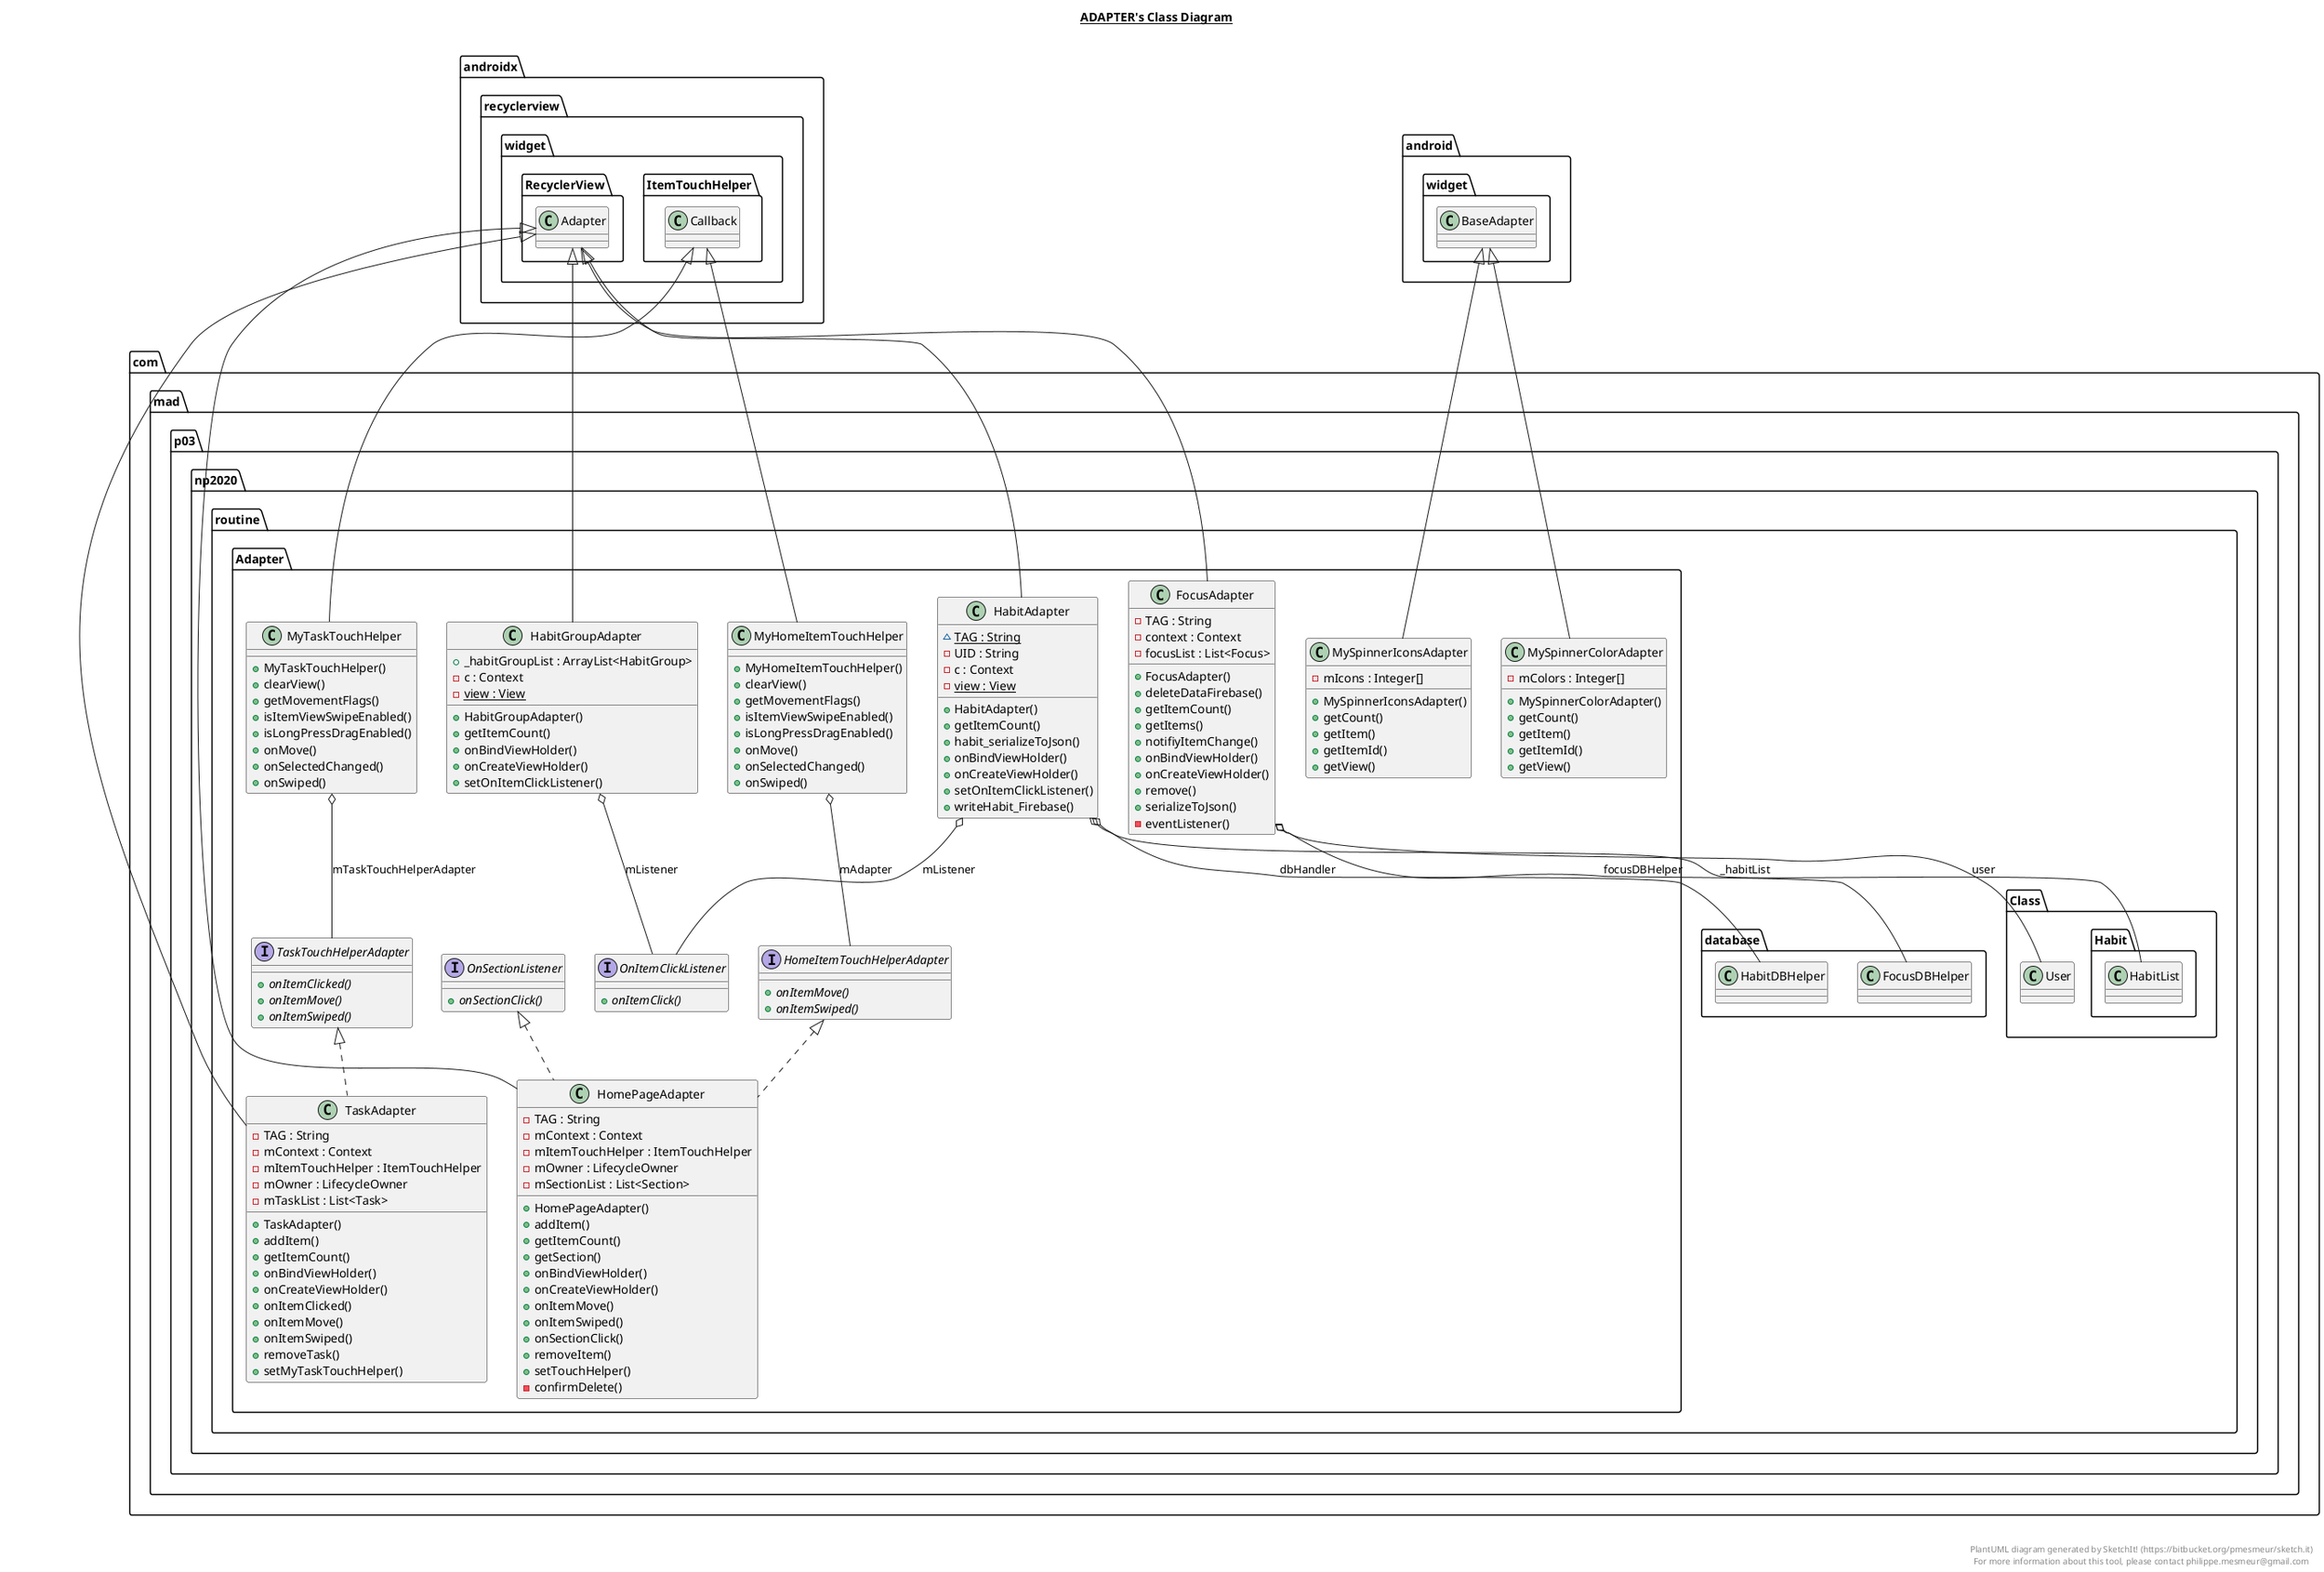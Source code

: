 @startuml

title __ADAPTER's Class Diagram__\n

  namespace com.mad.p03.np2020.routine {
    namespace Adapter {
      class com.mad.p03.np2020.routine.Adapter.FocusAdapter {
          - TAG : String
          - context : Context
          - focusList : List<Focus>
          + FocusAdapter()
          + deleteDataFirebase()
          + getItemCount()
          + getItems()
          + notifiyItemChange()
          + onBindViewHolder()
          + onCreateViewHolder()
          + remove()
          + serializeToJson()
          - eventListener()
      }
    }
  }
  

  namespace com.mad.p03.np2020.routine {
    namespace Adapter {
      class com.mad.p03.np2020.routine.Adapter.HabitAdapter {
          {static} ~ TAG : String
          - UID : String
          - c : Context
          {static} - view : View
          + HabitAdapter()
          + getItemCount()
          + habit_serializeToJson()
          + onBindViewHolder()
          + onCreateViewHolder()
          + setOnItemClickListener()
          + writeHabit_Firebase()
      }
    }
  }
  

  namespace com.mad.p03.np2020.routine {
    namespace Adapter {
      class com.mad.p03.np2020.routine.Adapter.HabitGroupAdapter {
          + _habitGroupList : ArrayList<HabitGroup>
          - c : Context
          {static} - view : View
          + HabitGroupAdapter()
          + getItemCount()
          + onBindViewHolder()
          + onCreateViewHolder()
          + setOnItemClickListener()
      }
    }
  }
  

  namespace com.mad.p03.np2020.routine {
    namespace Adapter {
      interface com.mad.p03.np2020.routine.Adapter.HomeItemTouchHelperAdapter {
          {abstract} + onItemMove()
          {abstract} + onItemSwiped()
      }
    }
  }
  

  namespace com.mad.p03.np2020.routine {
    namespace Adapter {
      class com.mad.p03.np2020.routine.Adapter.HomePageAdapter {
          - TAG : String
          - mContext : Context
          - mItemTouchHelper : ItemTouchHelper
          - mOwner : LifecycleOwner
          - mSectionList : List<Section>
          + HomePageAdapter()
          + addItem()
          + getItemCount()
          + getSection()
          + onBindViewHolder()
          + onCreateViewHolder()
          + onItemMove()
          + onItemSwiped()
          + onSectionClick()
          + removeItem()
          + setTouchHelper()
          - confirmDelete()
      }
    }
  }
  

  namespace com.mad.p03.np2020.routine {
    namespace Adapter {
      class com.mad.p03.np2020.routine.Adapter.MyHomeItemTouchHelper {
          + MyHomeItemTouchHelper()
          + clearView()
          + getMovementFlags()
          + isItemViewSwipeEnabled()
          + isLongPressDragEnabled()
          + onMove()
          + onSelectedChanged()
          + onSwiped()
      }
    }
  }
  

  namespace com.mad.p03.np2020.routine {
    namespace Adapter {
      class com.mad.p03.np2020.routine.Adapter.MySpinnerColorAdapter {
          - mColors : Integer[]
          + MySpinnerColorAdapter()
          + getCount()
          + getItem()
          + getItemId()
          + getView()
      }
    }
  }
  

  namespace com.mad.p03.np2020.routine {
    namespace Adapter {
      class com.mad.p03.np2020.routine.Adapter.MySpinnerIconsAdapter {
          - mIcons : Integer[]
          + MySpinnerIconsAdapter()
          + getCount()
          + getItem()
          + getItemId()
          + getView()
      }
    }
  }
  

  namespace com.mad.p03.np2020.routine {
    namespace Adapter {
      class com.mad.p03.np2020.routine.Adapter.MyTaskTouchHelper {
          + MyTaskTouchHelper()
          + clearView()
          + getMovementFlags()
          + isItemViewSwipeEnabled()
          + isLongPressDragEnabled()
          + onMove()
          + onSelectedChanged()
          + onSwiped()
      }
    }
  }
  

  namespace com.mad.p03.np2020.routine {
    namespace Adapter {
      interface com.mad.p03.np2020.routine.Adapter.OnItemClickListener {
          {abstract} + onItemClick()
      }
    }
  }
  

  namespace com.mad.p03.np2020.routine {
    namespace Adapter {
      interface com.mad.p03.np2020.routine.Adapter.OnSectionListener {
          {abstract} + onSectionClick()
      }
    }
  }
  

  namespace com.mad.p03.np2020.routine {
    namespace Adapter {
      class com.mad.p03.np2020.routine.Adapter.TaskAdapter {
          - TAG : String
          - mContext : Context
          - mItemTouchHelper : ItemTouchHelper
          - mOwner : LifecycleOwner
          - mTaskList : List<Task>
          + TaskAdapter()
          + addItem()
          + getItemCount()
          + onBindViewHolder()
          + onCreateViewHolder()
          + onItemClicked()
          + onItemMove()
          + onItemSwiped()
          + removeTask()
          + setMyTaskTouchHelper()
      }
    }
  }
  

  namespace com.mad.p03.np2020.routine {
    namespace Adapter {
      interface com.mad.p03.np2020.routine.Adapter.TaskTouchHelperAdapter {
          {abstract} + onItemClicked()
          {abstract} + onItemMove()
          {abstract} + onItemSwiped()
      }
    }
  }
  

  com.mad.p03.np2020.routine.Adapter.FocusAdapter -up-|> androidx.recyclerview.widget.RecyclerView.Adapter
  com.mad.p03.np2020.routine.Adapter.FocusAdapter o-- com.mad.p03.np2020.routine.database.FocusDBHelper : focusDBHelper
  com.mad.p03.np2020.routine.Adapter.FocusAdapter o-- com.mad.p03.np2020.routine.Class.User : user
  com.mad.p03.np2020.routine.Adapter.HabitAdapter -up-|> androidx.recyclerview.widget.RecyclerView.Adapter
  com.mad.p03.np2020.routine.Adapter.HabitAdapter o-- com.mad.p03.np2020.routine.Class.Habit.HabitList : _habitList
  com.mad.p03.np2020.routine.Adapter.HabitAdapter o-- com.mad.p03.np2020.routine.database.HabitDBHelper : dbHandler
  com.mad.p03.np2020.routine.Adapter.HabitAdapter o-- com.mad.p03.np2020.routine.Adapter.OnItemClickListener : mListener
  com.mad.p03.np2020.routine.Adapter.HabitGroupAdapter -up-|> androidx.recyclerview.widget.RecyclerView.Adapter
  com.mad.p03.np2020.routine.Adapter.HabitGroupAdapter o-- com.mad.p03.np2020.routine.Adapter.OnItemClickListener : mListener
  com.mad.p03.np2020.routine.Adapter.HomePageAdapter .up.|> com.mad.p03.np2020.routine.Adapter.HomeItemTouchHelperAdapter
  com.mad.p03.np2020.routine.Adapter.HomePageAdapter .up.|> com.mad.p03.np2020.routine.Adapter.OnSectionListener
  com.mad.p03.np2020.routine.Adapter.HomePageAdapter -up-|> androidx.recyclerview.widget.RecyclerView.Adapter
  com.mad.p03.np2020.routine.Adapter.MyHomeItemTouchHelper -up-|> androidx.recyclerview.widget.ItemTouchHelper.Callback
  com.mad.p03.np2020.routine.Adapter.MyHomeItemTouchHelper o-- com.mad.p03.np2020.routine.Adapter.HomeItemTouchHelperAdapter : mAdapter
  com.mad.p03.np2020.routine.Adapter.MySpinnerColorAdapter -up-|> android.widget.BaseAdapter
  com.mad.p03.np2020.routine.Adapter.MySpinnerIconsAdapter -up-|> android.widget.BaseAdapter
  com.mad.p03.np2020.routine.Adapter.MyTaskTouchHelper -up-|> androidx.recyclerview.widget.ItemTouchHelper.Callback
  com.mad.p03.np2020.routine.Adapter.MyTaskTouchHelper o-- com.mad.p03.np2020.routine.Adapter.TaskTouchHelperAdapter : mTaskTouchHelperAdapter
  com.mad.p03.np2020.routine.Adapter.TaskAdapter .up.|> com.mad.p03.np2020.routine.Adapter.TaskTouchHelperAdapter
  com.mad.p03.np2020.routine.Adapter.TaskAdapter -up-|> androidx.recyclerview.widget.RecyclerView.Adapter


right footer


PlantUML diagram generated by SketchIt! (https://bitbucket.org/pmesmeur/sketch.it)
For more information about this tool, please contact philippe.mesmeur@gmail.com
endfooter

@enduml

